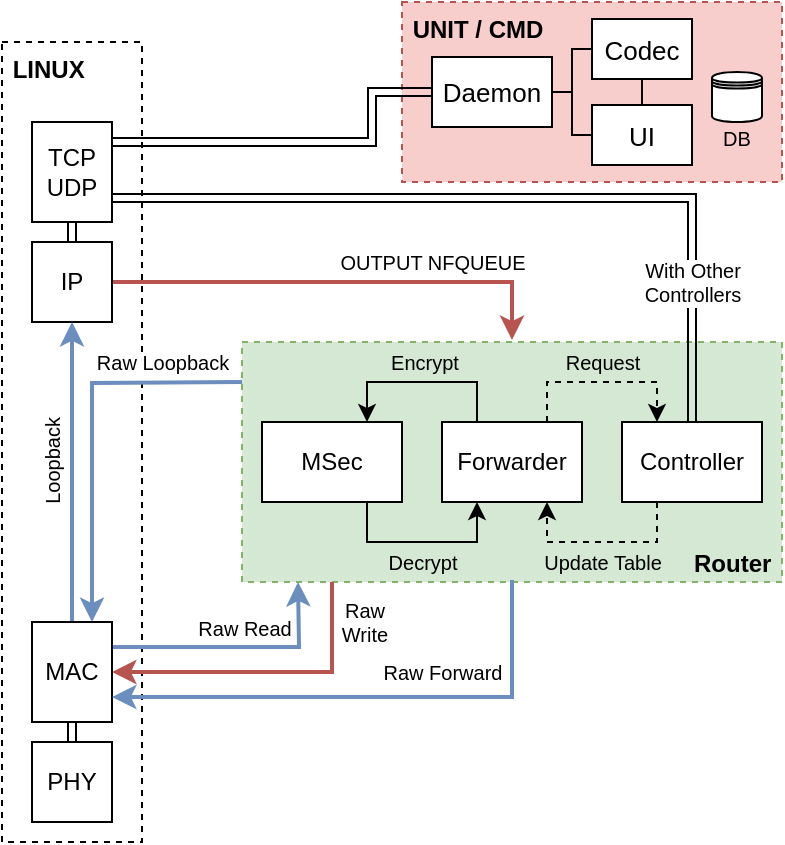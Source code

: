 <mxfile version="13.7.9" type="device"><diagram id="5V9IpJG2Mq7XQ7FDajJJ" name="Page-1"><mxGraphModel dx="795" dy="588" grid="0" gridSize="10" guides="1" tooltips="1" connect="1" arrows="1" fold="1" page="1" pageScale="1" pageWidth="850" pageHeight="1100" math="0" shadow="0"><root><mxCell id="0"/><mxCell id="1" parent="0"/><mxCell id="uyIm-p0YDJLJDPI5Q0Kb-1" value="&amp;nbsp;UNIT / CMD" style="rounded=0;whiteSpace=wrap;html=1;fillColor=#f8cecc;strokeColor=#b85450;verticalAlign=top;align=left;dashed=1;fontStyle=1;fontSize=12;" parent="1" vertex="1"><mxGeometry x="505" y="110" width="190" height="90" as="geometry"/></mxCell><mxCell id="uyIm-p0YDJLJDPI5Q0Kb-51" value="&amp;nbsp;LINUX" style="rounded=0;whiteSpace=wrap;html=1;dashed=1;labelBackgroundColor=#ffffff;fontSize=12;fontColor=#000000;align=left;verticalAlign=top;fontStyle=1" parent="1" vertex="1"><mxGeometry x="305" y="130" width="70" height="400" as="geometry"/></mxCell><mxCell id="uyIm-p0YDJLJDPI5Q0Kb-38" value="" style="group;fontSize=12;fixDash=0;" parent="1" vertex="1" connectable="0"><mxGeometry x="425" y="280" width="270" height="120" as="geometry"/></mxCell><mxCell id="uyIm-p0YDJLJDPI5Q0Kb-23" value="&lt;font size=&quot;1&quot;&gt;&lt;b style=&quot;font-size: 12px&quot;&gt;Router&amp;nbsp;&lt;/b&gt;&lt;/font&gt;" style="rounded=0;whiteSpace=wrap;html=1;labelBackgroundColor=none;dashed=1;allowArrows=0;connectable=0;fillColor=#d5e8d4;strokeColor=#82b366;align=right;verticalAlign=bottom;" parent="uyIm-p0YDJLJDPI5Q0Kb-38" vertex="1"><mxGeometry width="270" height="120" as="geometry"/></mxCell><mxCell id="uyIm-p0YDJLJDPI5Q0Kb-24" value="MSec" style="rounded=0;whiteSpace=wrap;html=1;" parent="uyIm-p0YDJLJDPI5Q0Kb-38" vertex="1"><mxGeometry x="10" y="40" width="70" height="40" as="geometry"/></mxCell><mxCell id="uyIm-p0YDJLJDPI5Q0Kb-30" style="edgeStyle=orthogonalEdgeStyle;rounded=0;orthogonalLoop=1;jettySize=auto;html=1;exitX=0.25;exitY=0;exitDx=0;exitDy=0;entryX=0.75;entryY=0;entryDx=0;entryDy=0;startArrow=none;startFill=0;endArrow=classic;endFill=1;fontColor=#FFD966;" parent="uyIm-p0YDJLJDPI5Q0Kb-38" source="uyIm-p0YDJLJDPI5Q0Kb-25" target="uyIm-p0YDJLJDPI5Q0Kb-24" edge="1"><mxGeometry relative="1" as="geometry"/></mxCell><mxCell id="uyIm-p0YDJLJDPI5Q0Kb-31" value="&lt;font style=&quot;font-size: 10px;&quot;&gt;Encrypt&lt;/font&gt;" style="edgeLabel;html=1;align=center;verticalAlign=middle;resizable=0;points=[];labelBackgroundColor=none;fontSize=10;" parent="uyIm-p0YDJLJDPI5Q0Kb-30" vertex="1" connectable="0"><mxGeometry x="-0.29" y="3" relative="1" as="geometry"><mxPoint x="-13.69" y="-13.03" as="offset"/></mxGeometry></mxCell><mxCell id="uyIm-p0YDJLJDPI5Q0Kb-25" value="Forwarder" style="rounded=0;whiteSpace=wrap;html=1;" parent="uyIm-p0YDJLJDPI5Q0Kb-38" vertex="1"><mxGeometry x="100" y="40" width="70" height="40" as="geometry"/></mxCell><mxCell id="uyIm-p0YDJLJDPI5Q0Kb-32" style="edgeStyle=orthogonalEdgeStyle;rounded=0;orthogonalLoop=1;jettySize=auto;html=1;exitX=0.75;exitY=1;exitDx=0;exitDy=0;entryX=0.25;entryY=1;entryDx=0;entryDy=0;startArrow=none;startFill=0;endArrow=classic;endFill=1;fontColor=#FFD966;" parent="uyIm-p0YDJLJDPI5Q0Kb-38" source="uyIm-p0YDJLJDPI5Q0Kb-24" target="uyIm-p0YDJLJDPI5Q0Kb-25" edge="1"><mxGeometry relative="1" as="geometry"/></mxCell><mxCell id="uyIm-p0YDJLJDPI5Q0Kb-33" value="&lt;font color=&quot;#000000&quot; style=&quot;font-size: 10px;&quot;&gt;Decrypt&lt;/font&gt;" style="edgeLabel;html=1;align=center;verticalAlign=middle;resizable=0;points=[];fontColor=#FFD966;labelBackgroundColor=none;fontSize=10;" parent="uyIm-p0YDJLJDPI5Q0Kb-32" vertex="1" connectable="0"><mxGeometry x="-0.203" y="-2" relative="1" as="geometry"><mxPoint x="9.55" y="8.03" as="offset"/></mxGeometry></mxCell><mxCell id="uyIm-p0YDJLJDPI5Q0Kb-36" style="edgeStyle=orthogonalEdgeStyle;rounded=0;orthogonalLoop=1;jettySize=auto;html=1;exitX=0.25;exitY=1;exitDx=0;exitDy=0;entryX=0.75;entryY=1;entryDx=0;entryDy=0;startArrow=none;startFill=0;endArrow=classic;endFill=1;fontColor=#000000;dashed=1;" parent="uyIm-p0YDJLJDPI5Q0Kb-38" source="uyIm-p0YDJLJDPI5Q0Kb-26" target="uyIm-p0YDJLJDPI5Q0Kb-25" edge="1"><mxGeometry relative="1" as="geometry"/></mxCell><mxCell id="uyIm-p0YDJLJDPI5Q0Kb-37" value="Update Table" style="edgeLabel;html=1;align=center;verticalAlign=middle;resizable=0;points=[];fontColor=#000000;labelBackgroundColor=none;fontSize=10;" parent="uyIm-p0YDJLJDPI5Q0Kb-36" vertex="1" connectable="0"><mxGeometry x="0.254" relative="1" as="geometry"><mxPoint x="11.83" y="10.03" as="offset"/></mxGeometry></mxCell><mxCell id="uyIm-p0YDJLJDPI5Q0Kb-26" value="Controller" style="rounded=0;whiteSpace=wrap;html=1;" parent="uyIm-p0YDJLJDPI5Q0Kb-38" vertex="1"><mxGeometry x="190" y="40" width="70" height="40" as="geometry"/></mxCell><mxCell id="uyIm-p0YDJLJDPI5Q0Kb-34" style="edgeStyle=orthogonalEdgeStyle;rounded=0;orthogonalLoop=1;jettySize=auto;html=1;exitX=0.75;exitY=0;exitDx=0;exitDy=0;entryX=0.25;entryY=0;entryDx=0;entryDy=0;startArrow=none;startFill=0;endArrow=classic;endFill=1;fontColor=#FFD966;dashed=1;" parent="uyIm-p0YDJLJDPI5Q0Kb-38" source="uyIm-p0YDJLJDPI5Q0Kb-25" target="uyIm-p0YDJLJDPI5Q0Kb-26" edge="1"><mxGeometry relative="1" as="geometry"/></mxCell><mxCell id="uyIm-p0YDJLJDPI5Q0Kb-35" value="Request" style="edgeLabel;html=1;align=center;verticalAlign=middle;resizable=0;points=[];labelBackgroundColor=none;fontSize=10;" parent="uyIm-p0YDJLJDPI5Q0Kb-34" vertex="1" connectable="0"><mxGeometry x="-0.196" y="-1" relative="1" as="geometry"><mxPoint x="9.55" y="-11.03" as="offset"/></mxGeometry></mxCell><mxCell id="uyIm-p0YDJLJDPI5Q0Kb-41" style="edgeStyle=orthogonalEdgeStyle;rounded=0;orthogonalLoop=1;jettySize=auto;html=1;exitX=0;exitY=0.5;exitDx=0;exitDy=0;startArrow=classic;startFill=1;endArrow=classic;endFill=1;fontSize=10;fontColor=#000000;shape=link;" parent="1" source="uyIm-p0YDJLJDPI5Q0Kb-52" edge="1"><mxGeometry relative="1" as="geometry"><mxPoint x="360" y="180" as="targetPoint"/><Array as="points"><mxPoint x="490" y="155"/><mxPoint x="490" y="180"/></Array></mxGeometry></mxCell><mxCell id="uyIm-p0YDJLJDPI5Q0Kb-44" style="edgeStyle=orthogonalEdgeStyle;rounded=0;orthogonalLoop=1;jettySize=auto;html=1;exitX=0.5;exitY=1;exitDx=0;exitDy=0;entryX=0.5;entryY=0;entryDx=0;entryDy=0;startArrow=classic;startFill=1;endArrow=classic;endFill=1;fontSize=10;fontColor=#000000;shape=link;" parent="1" source="uyIm-p0YDJLJDPI5Q0Kb-2" target="uyIm-p0YDJLJDPI5Q0Kb-3" edge="1"><mxGeometry relative="1" as="geometry"/></mxCell><mxCell id="uyIm-p0YDJLJDPI5Q0Kb-2" value="TCP&lt;br&gt;UDP" style="rounded=0;whiteSpace=wrap;html=1;" parent="1" vertex="1"><mxGeometry x="320" y="170" width="40" height="50" as="geometry"/></mxCell><mxCell id="uyIm-p0YDJLJDPI5Q0Kb-8" style="edgeStyle=orthogonalEdgeStyle;rounded=0;orthogonalLoop=1;jettySize=auto;html=1;exitX=1;exitY=0.5;exitDx=0;exitDy=0;fillColor=#f8cecc;strokeColor=#b85450;endArrow=classic;endFill=1;strokeWidth=2;" parent="1" source="uyIm-p0YDJLJDPI5Q0Kb-3" edge="1"><mxGeometry relative="1" as="geometry"><Array as="points"><mxPoint x="560" y="250"/></Array><mxPoint x="560" y="279" as="targetPoint"/></mxGeometry></mxCell><mxCell id="uyIm-p0YDJLJDPI5Q0Kb-9" value="OUTPUT NFQUEUE" style="edgeLabel;html=1;align=center;verticalAlign=middle;resizable=0;points=[];labelBackgroundColor=#ffffff;fontSize=10;" parent="uyIm-p0YDJLJDPI5Q0Kb-8" vertex="1" connectable="0"><mxGeometry x="0.044" y="1" relative="1" as="geometry"><mxPoint x="40.48" y="-8.97" as="offset"/></mxGeometry></mxCell><mxCell id="uyIm-p0YDJLJDPI5Q0Kb-3" value="IP" style="rounded=0;whiteSpace=wrap;html=1;" parent="1" vertex="1"><mxGeometry x="320" y="230" width="40" height="40" as="geometry"/></mxCell><mxCell id="uyIm-p0YDJLJDPI5Q0Kb-10" style="edgeStyle=orthogonalEdgeStyle;rounded=0;orthogonalLoop=1;jettySize=auto;html=1;entryX=1;entryY=0.5;entryDx=0;entryDy=0;fillColor=#f8cecc;strokeColor=#b85450;strokeWidth=2;" parent="1" target="uyIm-p0YDJLJDPI5Q0Kb-5" edge="1"><mxGeometry relative="1" as="geometry"><mxPoint x="470" y="400" as="sourcePoint"/><Array as="points"><mxPoint x="470" y="445"/></Array></mxGeometry></mxCell><mxCell id="uyIm-p0YDJLJDPI5Q0Kb-11" value="Raw&lt;br style=&quot;font-size: 10px&quot;&gt;Write" style="edgeLabel;html=1;align=center;verticalAlign=middle;resizable=0;points=[];labelBackgroundColor=#ffffff;fontSize=10;" parent="uyIm-p0YDJLJDPI5Q0Kb-10" vertex="1" connectable="0"><mxGeometry x="-0.476" y="-23" relative="1" as="geometry"><mxPoint x="39" y="-20.48" as="offset"/></mxGeometry></mxCell><mxCell id="uyIm-p0YDJLJDPI5Q0Kb-17" style="edgeStyle=orthogonalEdgeStyle;rounded=0;orthogonalLoop=1;jettySize=auto;html=1;entryX=0.75;entryY=0;entryDx=0;entryDy=0;fillColor=#dae8fc;strokeColor=#6c8ebf;strokeWidth=2;" parent="1" target="uyIm-p0YDJLJDPI5Q0Kb-5" edge="1"><mxGeometry relative="1" as="geometry"><mxPoint x="425" y="300" as="sourcePoint"/></mxGeometry></mxCell><mxCell id="uyIm-p0YDJLJDPI5Q0Kb-18" value="Raw Loopback" style="edgeLabel;html=1;align=center;verticalAlign=middle;resizable=0;points=[];labelBackgroundColor=#ffffff;fontSize=10;" parent="uyIm-p0YDJLJDPI5Q0Kb-17" vertex="1" connectable="0"><mxGeometry x="-0.799" y="-1" relative="1" as="geometry"><mxPoint x="-21.14" y="-9" as="offset"/></mxGeometry></mxCell><mxCell id="uyIm-p0YDJLJDPI5Q0Kb-15" style="edgeStyle=orthogonalEdgeStyle;rounded=0;orthogonalLoop=1;jettySize=auto;html=1;exitX=1;exitY=0.25;exitDx=0;exitDy=0;fillColor=#dae8fc;strokeColor=#6c8ebf;endArrow=classic;endFill=1;strokeWidth=2;" parent="1" source="uyIm-p0YDJLJDPI5Q0Kb-5" edge="1"><mxGeometry relative="1" as="geometry"><mxPoint x="453" y="400" as="targetPoint"/></mxGeometry></mxCell><mxCell id="uyIm-p0YDJLJDPI5Q0Kb-16" value="Raw Read" style="edgeLabel;html=1;align=center;verticalAlign=middle;resizable=0;points=[];labelBackgroundColor=#ffffff;fontSize=10;" parent="uyIm-p0YDJLJDPI5Q0Kb-15" vertex="1" connectable="0"><mxGeometry x="-0.107" y="-1" relative="1" as="geometry"><mxPoint x="8.81" y="-10.51" as="offset"/></mxGeometry></mxCell><mxCell id="uyIm-p0YDJLJDPI5Q0Kb-45" style="edgeStyle=orthogonalEdgeStyle;shape=link;rounded=0;orthogonalLoop=1;jettySize=auto;html=1;exitX=0.5;exitY=1;exitDx=0;exitDy=0;entryX=0.5;entryY=0;entryDx=0;entryDy=0;startArrow=classic;startFill=1;endArrow=classic;endFill=1;fontSize=10;fontColor=#000000;" parent="1" source="uyIm-p0YDJLJDPI5Q0Kb-5" target="uyIm-p0YDJLJDPI5Q0Kb-6" edge="1"><mxGeometry relative="1" as="geometry"/></mxCell><mxCell id="LHQFzm1V9DGNSi63uZE_-1" style="edgeStyle=orthogonalEdgeStyle;rounded=0;orthogonalLoop=1;jettySize=auto;html=1;exitX=0.5;exitY=0;exitDx=0;exitDy=0;entryX=0.5;entryY=1;entryDx=0;entryDy=0;fontSize=10;fillColor=#dae8fc;strokeColor=#6c8ebf;strokeWidth=2;" parent="1" source="uyIm-p0YDJLJDPI5Q0Kb-5" target="uyIm-p0YDJLJDPI5Q0Kb-3" edge="1"><mxGeometry relative="1" as="geometry"/></mxCell><mxCell id="LHQFzm1V9DGNSi63uZE_-2" value="Loopback" style="edgeLabel;html=1;align=center;verticalAlign=middle;resizable=0;points=[];fontSize=10;horizontal=0;" parent="LHQFzm1V9DGNSi63uZE_-1" vertex="1" connectable="0"><mxGeometry x="-0.122" y="-1" relative="1" as="geometry"><mxPoint x="-11" y="-14.29" as="offset"/></mxGeometry></mxCell><mxCell id="uyIm-p0YDJLJDPI5Q0Kb-5" value="MAC" style="rounded=0;whiteSpace=wrap;html=1;" parent="1" vertex="1"><mxGeometry x="320" y="420" width="40" height="50" as="geometry"/></mxCell><mxCell id="uyIm-p0YDJLJDPI5Q0Kb-6" value="PHY" style="rounded=0;whiteSpace=wrap;html=1;" parent="1" vertex="1"><mxGeometry x="320" y="480" width="40" height="40" as="geometry"/></mxCell><mxCell id="uyIm-p0YDJLJDPI5Q0Kb-39" style="edgeStyle=orthogonalEdgeStyle;rounded=0;orthogonalLoop=1;jettySize=auto;html=1;entryX=1;entryY=0.75;entryDx=0;entryDy=0;startArrow=none;startFill=0;endArrow=classic;endFill=1;fontSize=10;fontColor=#000000;fillColor=#dae8fc;strokeColor=#6c8ebf;strokeWidth=2;" parent="1" target="uyIm-p0YDJLJDPI5Q0Kb-5" edge="1"><mxGeometry relative="1" as="geometry"><mxPoint x="560" y="399" as="sourcePoint"/><Array as="points"><mxPoint x="560" y="458"/></Array></mxGeometry></mxCell><mxCell id="uyIm-p0YDJLJDPI5Q0Kb-40" value="Raw Forward" style="edgeLabel;html=1;align=center;verticalAlign=middle;resizable=0;points=[];fontSize=10;fontColor=#000000;" parent="uyIm-p0YDJLJDPI5Q0Kb-39" vertex="1" connectable="0"><mxGeometry x="-0.475" y="-2" relative="1" as="geometry"><mxPoint x="-25.91" y="-10.52" as="offset"/></mxGeometry></mxCell><mxCell id="uyIm-p0YDJLJDPI5Q0Kb-47" style="edgeStyle=orthogonalEdgeStyle;rounded=0;jumpStyle=none;orthogonalLoop=1;jettySize=auto;html=1;exitX=0.5;exitY=0;exitDx=0;exitDy=0;startArrow=classic;startFill=1;endArrow=classic;endFill=1;strokeWidth=1;fontSize=10;fontColor=#000000;shape=link;entryX=1;entryY=0.75;entryDx=0;entryDy=0;" parent="1" source="uyIm-p0YDJLJDPI5Q0Kb-26" target="uyIm-p0YDJLJDPI5Q0Kb-2" edge="1"><mxGeometry relative="1" as="geometry"><mxPoint x="360" y="195" as="targetPoint"/><Array as="points"><mxPoint x="650" y="208"/><mxPoint x="360" y="208"/></Array></mxGeometry></mxCell><mxCell id="uyIm-p0YDJLJDPI5Q0Kb-48" value="With Other&lt;br&gt;Controllers" style="edgeLabel;html=1;align=center;verticalAlign=middle;resizable=0;points=[];fontSize=10;fontColor=#000000;" parent="uyIm-p0YDJLJDPI5Q0Kb-47" vertex="1" connectable="0"><mxGeometry x="0.145" relative="1" as="geometry"><mxPoint x="118.38" y="41.97" as="offset"/></mxGeometry></mxCell><mxCell id="uyIm-p0YDJLJDPI5Q0Kb-52" value="Daemon" style="rounded=0;whiteSpace=wrap;html=1;labelBackgroundColor=#ffffff;fontSize=13;fontColor=#000000;align=center;" parent="1" vertex="1"><mxGeometry x="520" y="137.5" width="60" height="35" as="geometry"/></mxCell><mxCell id="Z-sskT5wdLq-rXDuoxyc-2" style="edgeStyle=orthogonalEdgeStyle;rounded=0;orthogonalLoop=1;jettySize=auto;html=1;exitX=1;exitY=0.5;exitDx=0;exitDy=0;entryX=1;entryY=0.5;entryDx=0;entryDy=0;endArrow=none;endFill=0;" parent="1" source="uyIm-p0YDJLJDPI5Q0Kb-53" target="uyIm-p0YDJLJDPI5Q0Kb-52" edge="1"><mxGeometry relative="1" as="geometry"><Array as="points"><mxPoint x="590" y="177"/><mxPoint x="590" y="155"/></Array></mxGeometry></mxCell><mxCell id="uyIm-p0YDJLJDPI5Q0Kb-53" value="UI" style="whiteSpace=wrap;html=1;rounded=0;labelBackgroundColor=#ffffff;fontSize=13;fontColor=#000000;align=center;direction=west;horizontal=1;" parent="1" vertex="1"><mxGeometry x="600" y="161.5" width="50" height="30" as="geometry"/></mxCell><mxCell id="Z-sskT5wdLq-rXDuoxyc-1" style="edgeStyle=orthogonalEdgeStyle;rounded=0;orthogonalLoop=1;jettySize=auto;html=1;exitX=0.5;exitY=0;exitDx=0;exitDy=0;entryX=0.5;entryY=1;entryDx=0;entryDy=0;endArrow=none;endFill=0;" parent="1" source="uyIm-p0YDJLJDPI5Q0Kb-54" target="uyIm-p0YDJLJDPI5Q0Kb-53" edge="1"><mxGeometry relative="1" as="geometry"/></mxCell><mxCell id="Z-sskT5wdLq-rXDuoxyc-3" style="edgeStyle=orthogonalEdgeStyle;rounded=0;orthogonalLoop=1;jettySize=auto;html=1;exitX=1;exitY=0.5;exitDx=0;exitDy=0;entryX=1;entryY=0.5;entryDx=0;entryDy=0;endArrow=none;endFill=0;" parent="1" source="uyIm-p0YDJLJDPI5Q0Kb-54" target="uyIm-p0YDJLJDPI5Q0Kb-52" edge="1"><mxGeometry relative="1" as="geometry"><Array as="points"><mxPoint x="590" y="134"/><mxPoint x="590" y="155"/></Array></mxGeometry></mxCell><mxCell id="uyIm-p0YDJLJDPI5Q0Kb-54" value="Codec" style="whiteSpace=wrap;html=1;rounded=0;labelBackgroundColor=#ffffff;fontSize=13;fontColor=#000000;align=center;direction=west;horizontal=1;" parent="1" vertex="1"><mxGeometry x="600" y="118.5" width="50" height="30" as="geometry"/></mxCell><mxCell id="uyIm-p0YDJLJDPI5Q0Kb-59" value="&lt;font style=&quot;font-size: 10px&quot;&gt;DB&lt;/font&gt;" style="shape=datastore;whiteSpace=wrap;html=1;rounded=0;labelBackgroundColor=none;fontSize=12;fontColor=#000000;align=center;verticalAlign=middle;labelPosition=center;verticalLabelPosition=bottom;horizontal=1;spacingTop=-10;" parent="1" vertex="1"><mxGeometry x="660" y="145" width="25" height="25" as="geometry"/></mxCell></root></mxGraphModel></diagram></mxfile>